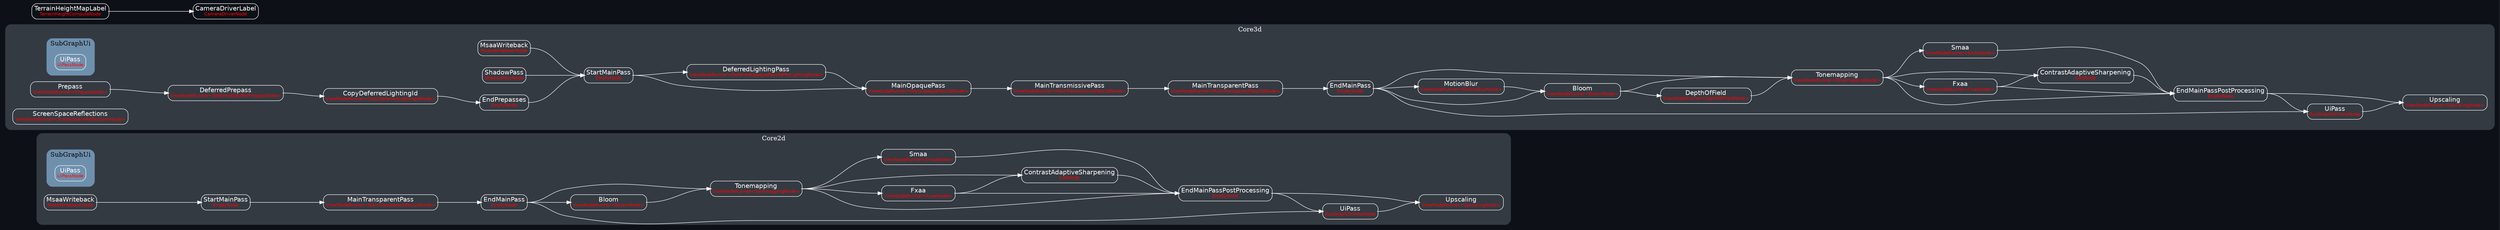 digraph "RenderGraph" {
	"rankdir"="LR";
	"ranksep"="1.0";
	graph ["bgcolor"="#0d1117"];
	edge ["fontname"="Helvetica", "fontcolor"="white"];
	node ["shape"="plaintext", "fontname"="Helvetica", "fontcolor"="white"];
	subgraph "cluster_Core2d" {
		"label"="Core2d";
		"fontcolor"="red";
		graph ["style"="rounded,filled", "color"="#343a42", "fontcolor"="white"];
		subgraph "cluster_Core2d_SubGraphUi" {
			"label"="SubGraphUi";
			"fontcolor"="red";
			graph ["style"="rounded,filled", "color"="#6f90ad", "fontcolor"="black"];
			"_Core2d_SubGraphUi__Core2d_SubGraphUiUiPass" ["label"=<<TABLE STYLE="rounded"><TR><TD PORT="title" BORDER="0" COLSPAN="2">UiPass<BR/><FONT COLOR="red" POINT-SIZE="10">UiPassNode</FONT></TD></TR></TABLE>>, "color"="white", "fillcolor"="white"]
		}
		
		"_Core2d__Core2dContrastAdaptiveSharpening" ["label"=<<TABLE STYLE="rounded"><TR><TD PORT="title" BORDER="0" COLSPAN="2">ContrastAdaptiveSharpening<BR/><FONT COLOR="red" POINT-SIZE="10">CASNode</FONT></TD></TR></TABLE>>, "color"="white", "fillcolor"="white"]
		"_Core2d__Core2dMsaaWriteback" ["label"=<<TABLE STYLE="rounded"><TR><TD PORT="title" BORDER="0" COLSPAN="2">MsaaWriteback<BR/><FONT COLOR="red" POINT-SIZE="10">MsaaWritebackNode</FONT></TD></TR></TABLE>>, "color"="white", "fillcolor"="white"]
		"_Core2d__Core2dEndMainPass" ["label"=<<TABLE STYLE="rounded"><TR><TD PORT="title" BORDER="0" COLSPAN="2">EndMainPass<BR/><FONT COLOR="red" POINT-SIZE="10">EmptyNode</FONT></TD></TR></TABLE>>, "color"="white", "fillcolor"="white"]
		"_Core2d__Core2dEndMainPassPostProcessing" ["label"=<<TABLE STYLE="rounded"><TR><TD PORT="title" BORDER="0" COLSPAN="2">EndMainPassPostProcessing<BR/><FONT COLOR="red" POINT-SIZE="10">EmptyNode</FONT></TD></TR></TABLE>>, "color"="white", "fillcolor"="white"]
		"_Core2d__Core2dStartMainPass" ["label"=<<TABLE STYLE="rounded"><TR><TD PORT="title" BORDER="0" COLSPAN="2">StartMainPass<BR/><FONT COLOR="red" POINT-SIZE="10">EmptyNode</FONT></TD></TR></TABLE>>, "color"="white", "fillcolor"="white"]
		"_Core2d__Core2dUiPass" ["label"=<<TABLE STYLE="rounded"><TR><TD PORT="title" BORDER="0" COLSPAN="2">UiPass<BR/><FONT COLOR="red" POINT-SIZE="10">RunGraphOnViewNode</FONT></TD></TR></TABLE>>, "color"="white", "fillcolor"="white"]
		"_Core2d__Core2dBloom" ["label"=<<TABLE STYLE="rounded"><TR><TD PORT="title" BORDER="0" COLSPAN="2">Bloom<BR/><FONT COLOR="red" POINT-SIZE="10">ViewNodeRunner&lt;BloomNode&gt;</FONT></TD></TR></TABLE>>, "color"="white", "fillcolor"="white"]
		"_Core2d__Core2dMainTransparentPass" ["label"=<<TABLE STYLE="rounded"><TR><TD PORT="title" BORDER="0" COLSPAN="2">MainTransparentPass<BR/><FONT COLOR="red" POINT-SIZE="10">ViewNodeRunner&lt;MainTransparentPass2dNode&gt;</FONT></TD></TR></TABLE>>, "color"="white", "fillcolor"="white"]
		"_Core2d__Core2dFxaa" ["label"=<<TABLE STYLE="rounded"><TR><TD PORT="title" BORDER="0" COLSPAN="2">Fxaa<BR/><FONT COLOR="red" POINT-SIZE="10">ViewNodeRunner&lt;FxaaNode&gt;</FONT></TD></TR></TABLE>>, "color"="white", "fillcolor"="white"]
		"_Core2d__Core2dSmaa" ["label"=<<TABLE STYLE="rounded"><TR><TD PORT="title" BORDER="0" COLSPAN="2">Smaa<BR/><FONT COLOR="red" POINT-SIZE="10">ViewNodeRunner&lt;SmaaNode&gt;</FONT></TD></TR></TABLE>>, "color"="white", "fillcolor"="white"]
		"_Core2d__Core2dTonemapping" ["label"=<<TABLE STYLE="rounded"><TR><TD PORT="title" BORDER="0" COLSPAN="2">Tonemapping<BR/><FONT COLOR="red" POINT-SIZE="10">ViewNodeRunner&lt;TonemappingNode&gt;</FONT></TD></TR></TABLE>>, "color"="white", "fillcolor"="white"]
		"_Core2d__Core2dUpscaling" ["label"=<<TABLE STYLE="rounded"><TR><TD PORT="title" BORDER="0" COLSPAN="2">Upscaling<BR/><FONT COLOR="red" POINT-SIZE="10">ViewNodeRunner&lt;UpscalingNode&gt;</FONT></TD></TR></TABLE>>, "color"="white", "fillcolor"="white"]
		"_Core2d__Core2dTonemapping":"title:e" -> "_Core2d__Core2dContrastAdaptiveSharpening":"title:w" ["color"="white"]
		"_Core2d__Core2dFxaa":"title:e" -> "_Core2d__Core2dContrastAdaptiveSharpening":"title:w" ["color"="white"]
		"_Core2d__Core2dMainTransparentPass":"title:e" -> "_Core2d__Core2dEndMainPass":"title:w" ["color"="white"]
		"_Core2d__Core2dTonemapping":"title:e" -> "_Core2d__Core2dEndMainPassPostProcessing":"title:w" ["color"="white"]
		"_Core2d__Core2dFxaa":"title:e" -> "_Core2d__Core2dEndMainPassPostProcessing":"title:w" ["color"="white"]
		"_Core2d__Core2dContrastAdaptiveSharpening":"title:e" -> "_Core2d__Core2dEndMainPassPostProcessing":"title:w" ["color"="white"]
		"_Core2d__Core2dSmaa":"title:e" -> "_Core2d__Core2dEndMainPassPostProcessing":"title:w" ["color"="white"]
		"_Core2d__Core2dMsaaWriteback":"title:e" -> "_Core2d__Core2dStartMainPass":"title:w" ["color"="white"]
		"_Core2d__Core2dEndMainPass":"title:e" -> "_Core2d__Core2dUiPass":"title:w" ["color"="white"]
		"_Core2d__Core2dEndMainPassPostProcessing":"title:e" -> "_Core2d__Core2dUiPass":"title:w" ["color"="white"]
		"_Core2d__Core2dEndMainPass":"title:e" -> "_Core2d__Core2dBloom":"title:w" ["color"="white"]
		"_Core2d__Core2dStartMainPass":"title:e" -> "_Core2d__Core2dMainTransparentPass":"title:w" ["color"="white"]
		"_Core2d__Core2dTonemapping":"title:e" -> "_Core2d__Core2dFxaa":"title:w" ["color"="white"]
		"_Core2d__Core2dTonemapping":"title:e" -> "_Core2d__Core2dSmaa":"title:w" ["color"="white"]
		"_Core2d__Core2dEndMainPass":"title:e" -> "_Core2d__Core2dTonemapping":"title:w" ["color"="white"]
		"_Core2d__Core2dBloom":"title:e" -> "_Core2d__Core2dTonemapping":"title:w" ["color"="white"]
		"_Core2d__Core2dEndMainPassPostProcessing":"title:e" -> "_Core2d__Core2dUpscaling":"title:w" ["color"="white"]
		"_Core2d__Core2dUiPass":"title:e" -> "_Core2d__Core2dUpscaling":"title:w" ["color"="white"]
	}
	
	subgraph "cluster_Core3d" {
		"label"="Core3d";
		"fontcolor"="red";
		graph ["style"="rounded,filled", "color"="#343a42", "fontcolor"="white"];
		subgraph "cluster_Core3d_SubGraphUi" {
			"label"="SubGraphUi";
			"fontcolor"="red";
			graph ["style"="rounded,filled", "color"="#6f90ad", "fontcolor"="black"];
			"_Core3d_SubGraphUi__Core3d_SubGraphUiUiPass" ["label"=<<TABLE STYLE="rounded"><TR><TD PORT="title" BORDER="0" COLSPAN="2">UiPass<BR/><FONT COLOR="red" POINT-SIZE="10">UiPassNode</FONT></TD></TR></TABLE>>, "color"="white", "fillcolor"="white"]
		}
		
		"_Core3d__Core3dContrastAdaptiveSharpening" ["label"=<<TABLE STYLE="rounded"><TR><TD PORT="title" BORDER="0" COLSPAN="2">ContrastAdaptiveSharpening<BR/><FONT COLOR="red" POINT-SIZE="10">CASNode</FONT></TD></TR></TABLE>>, "color"="white", "fillcolor"="white"]
		"_Core3d__Core3dMsaaWriteback" ["label"=<<TABLE STYLE="rounded"><TR><TD PORT="title" BORDER="0" COLSPAN="2">MsaaWriteback<BR/><FONT COLOR="red" POINT-SIZE="10">MsaaWritebackNode</FONT></TD></TR></TABLE>>, "color"="white", "fillcolor"="white"]
		"_Core3d__Core3dShadowPass" ["label"=<<TABLE STYLE="rounded"><TR><TD PORT="title" BORDER="0" COLSPAN="2">ShadowPass<BR/><FONT COLOR="red" POINT-SIZE="10">ShadowPassNode</FONT></TD></TR></TABLE>>, "color"="white", "fillcolor"="white"]
		"_Core3d__Core3dEndMainPass" ["label"=<<TABLE STYLE="rounded"><TR><TD PORT="title" BORDER="0" COLSPAN="2">EndMainPass<BR/><FONT COLOR="red" POINT-SIZE="10">EmptyNode</FONT></TD></TR></TABLE>>, "color"="white", "fillcolor"="white"]
		"_Core3d__Core3dEndMainPassPostProcessing" ["label"=<<TABLE STYLE="rounded"><TR><TD PORT="title" BORDER="0" COLSPAN="2">EndMainPassPostProcessing<BR/><FONT COLOR="red" POINT-SIZE="10">EmptyNode</FONT></TD></TR></TABLE>>, "color"="white", "fillcolor"="white"]
		"_Core3d__Core3dEndPrepasses" ["label"=<<TABLE STYLE="rounded"><TR><TD PORT="title" BORDER="0" COLSPAN="2">EndPrepasses<BR/><FONT COLOR="red" POINT-SIZE="10">EmptyNode</FONT></TD></TR></TABLE>>, "color"="white", "fillcolor"="white"]
		"_Core3d__Core3dStartMainPass" ["label"=<<TABLE STYLE="rounded"><TR><TD PORT="title" BORDER="0" COLSPAN="2">StartMainPass<BR/><FONT COLOR="red" POINT-SIZE="10">EmptyNode</FONT></TD></TR></TABLE>>, "color"="white", "fillcolor"="white"]
		"_Core3d__Core3dUiPass" ["label"=<<TABLE STYLE="rounded"><TR><TD PORT="title" BORDER="0" COLSPAN="2">UiPass<BR/><FONT COLOR="red" POINT-SIZE="10">RunGraphOnViewNode</FONT></TD></TR></TABLE>>, "color"="white", "fillcolor"="white"]
		"_Core3d__Core3dBloom" ["label"=<<TABLE STYLE="rounded"><TR><TD PORT="title" BORDER="0" COLSPAN="2">Bloom<BR/><FONT COLOR="red" POINT-SIZE="10">ViewNodeRunner&lt;BloomNode&gt;</FONT></TD></TR></TABLE>>, "color"="white", "fillcolor"="white"]
		"_Core3d__Core3dMainOpaquePass" ["label"=<<TABLE STYLE="rounded"><TR><TD PORT="title" BORDER="0" COLSPAN="2">MainOpaquePass<BR/><FONT COLOR="red" POINT-SIZE="10">ViewNodeRunner&lt;MainOpaquePass3dNode&gt;</FONT></TD></TR></TABLE>>, "color"="white", "fillcolor"="white"]
		"_Core3d__Core3dMainTransmissivePass" ["label"=<<TABLE STYLE="rounded"><TR><TD PORT="title" BORDER="0" COLSPAN="2">MainTransmissivePass<BR/><FONT COLOR="red" POINT-SIZE="10">ViewNodeRunner&lt;MainTransmissivePass3dNode&gt;</FONT></TD></TR></TABLE>>, "color"="white", "fillcolor"="white"]
		"_Core3d__Core3dMainTransparentPass" ["label"=<<TABLE STYLE="rounded"><TR><TD PORT="title" BORDER="0" COLSPAN="2">MainTransparentPass<BR/><FONT COLOR="red" POINT-SIZE="10">ViewNodeRunner&lt;MainTransparentPass3dNode&gt;</FONT></TD></TR></TABLE>>, "color"="white", "fillcolor"="white"]
		"_Core3d__Core3dCopyDeferredLightingId" ["label"=<<TABLE STYLE="rounded"><TR><TD PORT="title" BORDER="0" COLSPAN="2">CopyDeferredLightingId<BR/><FONT COLOR="red" POINT-SIZE="10">ViewNodeRunner&lt;CopyDeferredLightingIdNode&gt;</FONT></TD></TR></TABLE>>, "color"="white", "fillcolor"="white"]
		"_Core3d__Core3dDeferredPrepass" ["label"=<<TABLE STYLE="rounded"><TR><TD PORT="title" BORDER="0" COLSPAN="2">DeferredPrepass<BR/><FONT COLOR="red" POINT-SIZE="10">ViewNodeRunner&lt;DeferredGBufferPrepassNode&gt;</FONT></TD></TR></TABLE>>, "color"="white", "fillcolor"="white"]
		"_Core3d__Core3dDepthOfField" ["label"=<<TABLE STYLE="rounded"><TR><TD PORT="title" BORDER="0" COLSPAN="2">DepthOfField<BR/><FONT COLOR="red" POINT-SIZE="10">ViewNodeRunner&lt;DepthOfFieldNode&gt;</FONT></TD></TR></TABLE>>, "color"="white", "fillcolor"="white"]
		"_Core3d__Core3dFxaa" ["label"=<<TABLE STYLE="rounded"><TR><TD PORT="title" BORDER="0" COLSPAN="2">Fxaa<BR/><FONT COLOR="red" POINT-SIZE="10">ViewNodeRunner&lt;FxaaNode&gt;</FONT></TD></TR></TABLE>>, "color"="white", "fillcolor"="white"]
		"_Core3d__Core3dMotionBlur" ["label"=<<TABLE STYLE="rounded"><TR><TD PORT="title" BORDER="0" COLSPAN="2">MotionBlur<BR/><FONT COLOR="red" POINT-SIZE="10">ViewNodeRunner&lt;MotionBlurNode&gt;</FONT></TD></TR></TABLE>>, "color"="white", "fillcolor"="white"]
		"_Core3d__Core3dPrepass" ["label"=<<TABLE STYLE="rounded"><TR><TD PORT="title" BORDER="0" COLSPAN="2">Prepass<BR/><FONT COLOR="red" POINT-SIZE="10">ViewNodeRunner&lt;PrepassNode&gt;</FONT></TD></TR></TABLE>>, "color"="white", "fillcolor"="white"]
		"_Core3d__Core3dSmaa" ["label"=<<TABLE STYLE="rounded"><TR><TD PORT="title" BORDER="0" COLSPAN="2">Smaa<BR/><FONT COLOR="red" POINT-SIZE="10">ViewNodeRunner&lt;SmaaNode&gt;</FONT></TD></TR></TABLE>>, "color"="white", "fillcolor"="white"]
		"_Core3d__Core3dTonemapping" ["label"=<<TABLE STYLE="rounded"><TR><TD PORT="title" BORDER="0" COLSPAN="2">Tonemapping<BR/><FONT COLOR="red" POINT-SIZE="10">ViewNodeRunner&lt;TonemappingNode&gt;</FONT></TD></TR></TABLE>>, "color"="white", "fillcolor"="white"]
		"_Core3d__Core3dUpscaling" ["label"=<<TABLE STYLE="rounded"><TR><TD PORT="title" BORDER="0" COLSPAN="2">Upscaling<BR/><FONT COLOR="red" POINT-SIZE="10">ViewNodeRunner&lt;UpscalingNode&gt;</FONT></TD></TR></TABLE>>, "color"="white", "fillcolor"="white"]
		"_Core3d__Core3dDeferredLightingPass" ["label"=<<TABLE STYLE="rounded"><TR><TD PORT="title" BORDER="0" COLSPAN="2">DeferredLightingPass<BR/><FONT COLOR="red" POINT-SIZE="10">ViewNodeRunner&lt;DeferredOpaquePass3dPbrLightingNode&gt;</FONT></TD></TR></TABLE>>, "color"="white", "fillcolor"="white"]
		"_Core3d__Core3dScreenSpaceReflections" ["label"=<<TABLE STYLE="rounded"><TR><TD PORT="title" BORDER="0" COLSPAN="2">ScreenSpaceReflections<BR/><FONT COLOR="red" POINT-SIZE="10">ViewNodeRunner&lt;ScreenSpaceReflectionsNode&gt;</FONT></TD></TR></TABLE>>, "color"="white", "fillcolor"="white"]
		"_Core3d__Core3dTonemapping":"title:e" -> "_Core3d__Core3dContrastAdaptiveSharpening":"title:w" ["color"="white"]
		"_Core3d__Core3dFxaa":"title:e" -> "_Core3d__Core3dContrastAdaptiveSharpening":"title:w" ["color"="white"]
		"_Core3d__Core3dMainTransparentPass":"title:e" -> "_Core3d__Core3dEndMainPass":"title:w" ["color"="white"]
		"_Core3d__Core3dTonemapping":"title:e" -> "_Core3d__Core3dEndMainPassPostProcessing":"title:w" ["color"="white"]
		"_Core3d__Core3dFxaa":"title:e" -> "_Core3d__Core3dEndMainPassPostProcessing":"title:w" ["color"="white"]
		"_Core3d__Core3dContrastAdaptiveSharpening":"title:e" -> "_Core3d__Core3dEndMainPassPostProcessing":"title:w" ["color"="white"]
		"_Core3d__Core3dSmaa":"title:e" -> "_Core3d__Core3dEndMainPassPostProcessing":"title:w" ["color"="white"]
		"_Core3d__Core3dCopyDeferredLightingId":"title:e" -> "_Core3d__Core3dEndPrepasses":"title:w" ["color"="white"]
		"_Core3d__Core3dEndPrepasses":"title:e" -> "_Core3d__Core3dStartMainPass":"title:w" ["color"="white"]
		"_Core3d__Core3dMsaaWriteback":"title:e" -> "_Core3d__Core3dStartMainPass":"title:w" ["color"="white"]
		"_Core3d__Core3dShadowPass":"title:e" -> "_Core3d__Core3dStartMainPass":"title:w" ["color"="white"]
		"_Core3d__Core3dEndMainPass":"title:e" -> "_Core3d__Core3dUiPass":"title:w" ["color"="white"]
		"_Core3d__Core3dEndMainPassPostProcessing":"title:e" -> "_Core3d__Core3dUiPass":"title:w" ["color"="white"]
		"_Core3d__Core3dEndMainPass":"title:e" -> "_Core3d__Core3dBloom":"title:w" ["color"="white"]
		"_Core3d__Core3dMotionBlur":"title:e" -> "_Core3d__Core3dBloom":"title:w" ["color"="white"]
		"_Core3d__Core3dStartMainPass":"title:e" -> "_Core3d__Core3dMainOpaquePass":"title:w" ["color"="white"]
		"_Core3d__Core3dDeferredLightingPass":"title:e" -> "_Core3d__Core3dMainOpaquePass":"title:w" ["color"="white"]
		"_Core3d__Core3dMainOpaquePass":"title:e" -> "_Core3d__Core3dMainTransmissivePass":"title:w" ["color"="white"]
		"_Core3d__Core3dMainTransmissivePass":"title:e" -> "_Core3d__Core3dMainTransparentPass":"title:w" ["color"="white"]
		"_Core3d__Core3dDeferredPrepass":"title:e" -> "_Core3d__Core3dCopyDeferredLightingId":"title:w" ["color"="white"]
		"_Core3d__Core3dPrepass":"title:e" -> "_Core3d__Core3dDeferredPrepass":"title:w" ["color"="white"]
		"_Core3d__Core3dBloom":"title:e" -> "_Core3d__Core3dDepthOfField":"title:w" ["color"="white"]
		"_Core3d__Core3dTonemapping":"title:e" -> "_Core3d__Core3dFxaa":"title:w" ["color"="white"]
		"_Core3d__Core3dEndMainPass":"title:e" -> "_Core3d__Core3dMotionBlur":"title:w" ["color"="white"]
		"_Core3d__Core3dTonemapping":"title:e" -> "_Core3d__Core3dSmaa":"title:w" ["color"="white"]
		"_Core3d__Core3dEndMainPass":"title:e" -> "_Core3d__Core3dTonemapping":"title:w" ["color"="white"]
		"_Core3d__Core3dBloom":"title:e" -> "_Core3d__Core3dTonemapping":"title:w" ["color"="white"]
		"_Core3d__Core3dDepthOfField":"title:e" -> "_Core3d__Core3dTonemapping":"title:w" ["color"="white"]
		"_Core3d__Core3dEndMainPassPostProcessing":"title:e" -> "_Core3d__Core3dUpscaling":"title:w" ["color"="white"]
		"_Core3d__Core3dUiPass":"title:e" -> "_Core3d__Core3dUpscaling":"title:w" ["color"="white"]
		"_Core3d__Core3dStartMainPass":"title:e" -> "_Core3d__Core3dDeferredLightingPass":"title:w" ["color"="white"]
	}
	
	"_CameraDriverLabel" ["label"=<<TABLE STYLE="rounded"><TR><TD PORT="title" BORDER="0" COLSPAN="2">CameraDriverLabel<BR/><FONT COLOR="red" POINT-SIZE="10">CameraDriverNode</FONT></TD></TR></TABLE>>, "color"="white", "fillcolor"="white"]
	"_TerrainHeightMapLabel" ["label"=<<TABLE STYLE="rounded"><TR><TD PORT="title" BORDER="0" COLSPAN="2">TerrainHeightMapLabel<BR/><FONT COLOR="red" POINT-SIZE="10">TerrainHeightComputeNode</FONT></TD></TR></TABLE>>, "color"="white", "fillcolor"="white"]
	"_TerrainHeightMapLabel":"title:e" -> "_CameraDriverLabel":"title:w" ["color"="white"]
}
